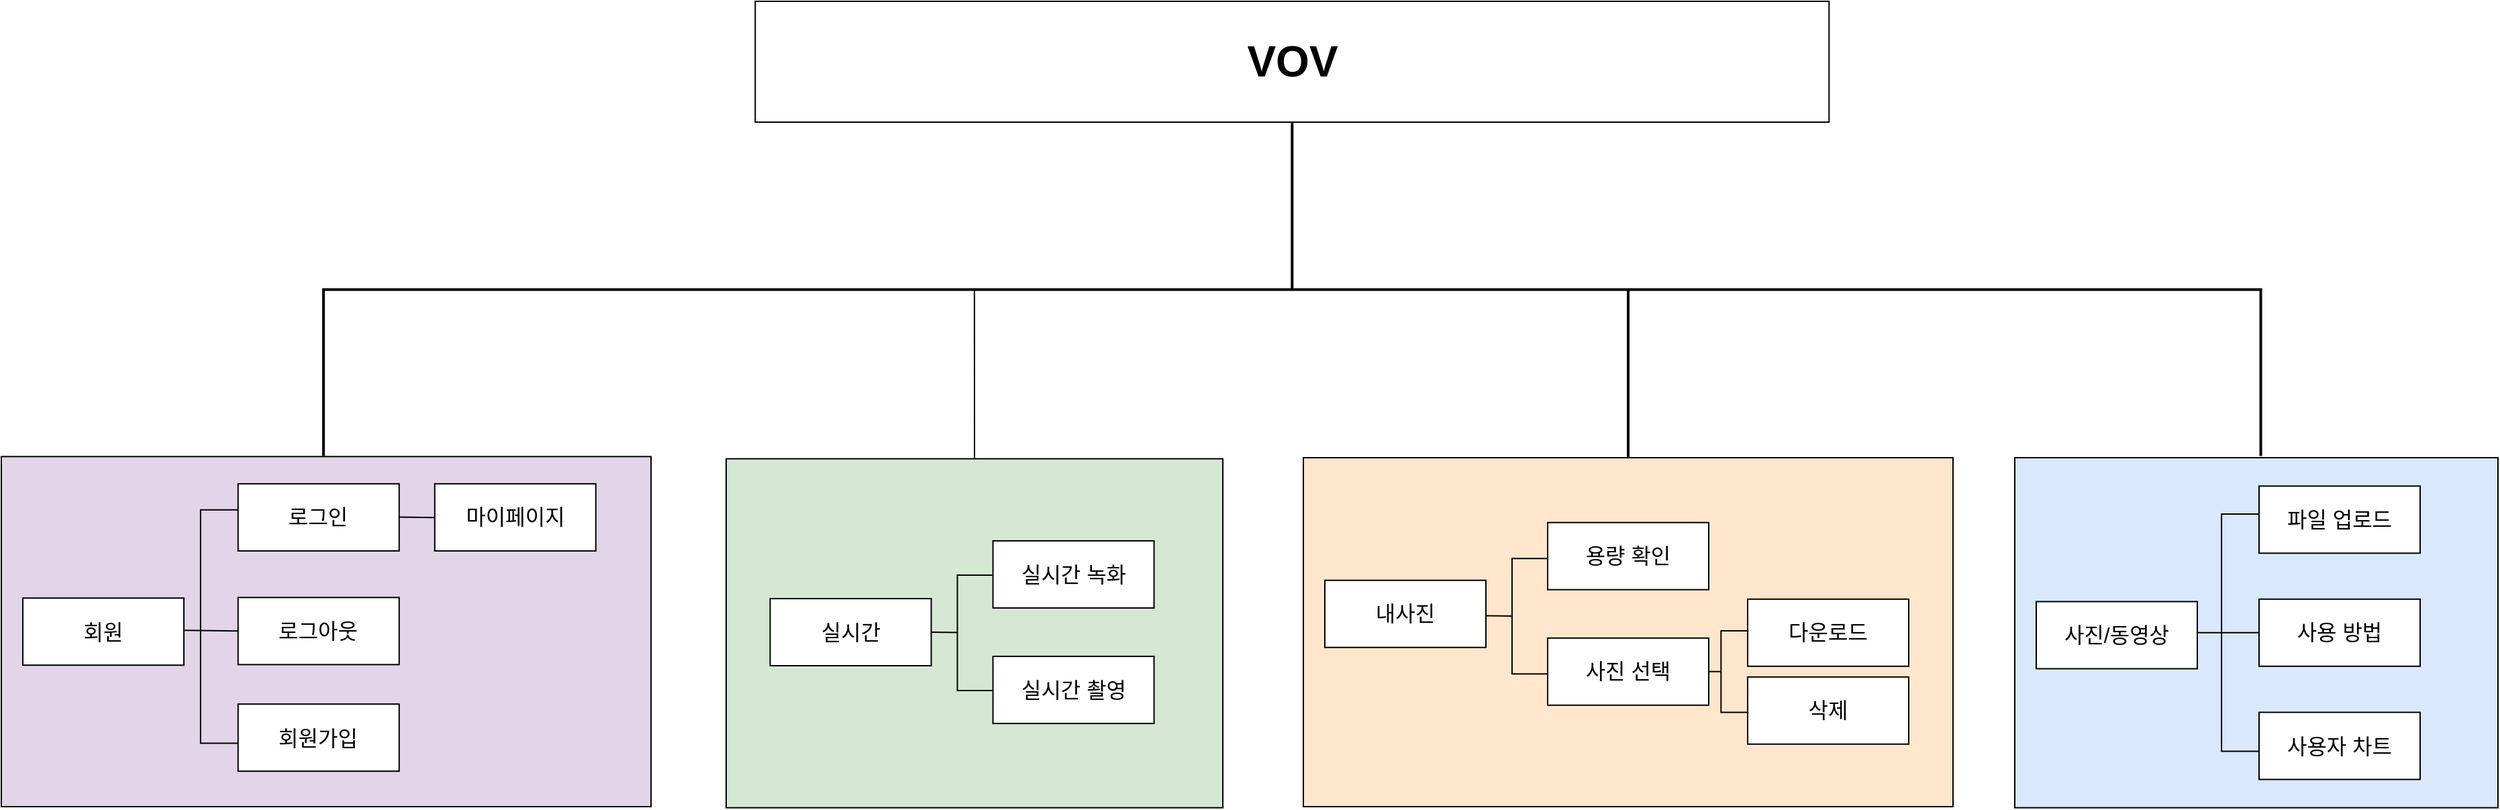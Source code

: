 <mxfile version="22.0.0" type="device">
  <diagram name="페이지-1" id="YRNyIVvCUeyMPUKTyFyI">
    <mxGraphModel dx="3956" dy="1638" grid="1" gridSize="10" guides="1" tooltips="1" connect="1" arrows="1" fold="1" page="0" pageScale="1" pageWidth="1920" pageHeight="1200" math="0" shadow="0">
      <root>
        <mxCell id="0" />
        <mxCell id="1" parent="0" />
        <mxCell id="F25ikyMoNJR5-Sj1w8ZM-1" value="VOV" style="rounded=0;whiteSpace=wrap;html=1;fontSize=32;fontStyle=1" parent="1" vertex="1">
          <mxGeometry x="-98.35" y="370" width="800" height="90" as="geometry" />
        </mxCell>
        <mxCell id="F25ikyMoNJR5-Sj1w8ZM-48" value="" style="rounded=0;whiteSpace=wrap;html=1;fontSize=16;fillColor=#d5e8d4;strokeColor=#000000;" parent="1" vertex="1">
          <mxGeometry x="-120.0" y="710.82" width="370" height="260" as="geometry" />
        </mxCell>
        <mxCell id="F25ikyMoNJR5-Sj1w8ZM-3" value="실시간" style="rounded=0;whiteSpace=wrap;html=1;fontSize=16;" parent="1" vertex="1">
          <mxGeometry x="-87.24" y="815" width="120" height="50" as="geometry" />
        </mxCell>
        <mxCell id="F25ikyMoNJR5-Sj1w8ZM-10" value="실시간 녹화" style="rounded=0;whiteSpace=wrap;html=1;fontSize=16;" parent="1" vertex="1">
          <mxGeometry x="78.76" y="771.97" width="120" height="50" as="geometry" />
        </mxCell>
        <mxCell id="F25ikyMoNJR5-Sj1w8ZM-11" value="실시간 촬영" style="rounded=0;whiteSpace=wrap;html=1;fontSize=16;" parent="1" vertex="1">
          <mxGeometry x="78.76" y="858.04" width="120" height="50" as="geometry" />
        </mxCell>
        <mxCell id="F25ikyMoNJR5-Sj1w8ZM-61" value="" style="edgeStyle=none;curved=1;rounded=0;orthogonalLoop=1;jettySize=auto;html=1;fontSize=12;startSize=8;endSize=8;entryX=1;entryY=0.5;entryDx=0;entryDy=0;endArrow=none;endFill=0;" parent="1" source="F25ikyMoNJR5-Sj1w8ZM-60" target="F25ikyMoNJR5-Sj1w8ZM-3" edge="1">
          <mxGeometry relative="1" as="geometry" />
        </mxCell>
        <mxCell id="F25ikyMoNJR5-Sj1w8ZM-60" value="" style="shape=partialRectangle;whiteSpace=wrap;html=1;bottom=1;right=1;left=1;top=0;fillColor=none;routingCenterX=-0.5;fontSize=16;rotation=90;" parent="1" vertex="1">
          <mxGeometry x="22.0" y="827.71" width="86" height="25.53" as="geometry" />
        </mxCell>
        <mxCell id="F25ikyMoNJR5-Sj1w8ZM-52" value="" style="rounded=0;whiteSpace=wrap;html=1;fontSize=16;fillColor=#ffe6cc;strokeColor=#000000;" parent="1" vertex="1">
          <mxGeometry x="310" y="710" width="484" height="260" as="geometry" />
        </mxCell>
        <mxCell id="F25ikyMoNJR5-Sj1w8ZM-4" value="내사진" style="rounded=0;whiteSpace=wrap;html=1;fontSize=16;" parent="1" vertex="1">
          <mxGeometry x="326" y="801.37" width="120" height="50" as="geometry" />
        </mxCell>
        <mxCell id="F25ikyMoNJR5-Sj1w8ZM-15" value="용량 확인" style="rounded=0;whiteSpace=wrap;html=1;fontSize=16;" parent="1" vertex="1">
          <mxGeometry x="492" y="758.34" width="120" height="50" as="geometry" />
        </mxCell>
        <mxCell id="F25ikyMoNJR5-Sj1w8ZM-16" value="다운로드" style="rounded=0;whiteSpace=wrap;html=1;fontSize=16;" parent="1" vertex="1">
          <mxGeometry x="641" y="815.41" width="120" height="50" as="geometry" />
        </mxCell>
        <mxCell id="F25ikyMoNJR5-Sj1w8ZM-17" value="삭제" style="rounded=0;whiteSpace=wrap;html=1;fontSize=16;" parent="1" vertex="1">
          <mxGeometry x="641" y="873.41" width="120" height="50" as="geometry" />
        </mxCell>
        <mxCell id="F25ikyMoNJR5-Sj1w8ZM-20" value="사진 선택" style="rounded=0;whiteSpace=wrap;html=1;fontSize=16;" parent="1" vertex="1">
          <mxGeometry x="492" y="844.41" width="120" height="50" as="geometry" />
        </mxCell>
        <mxCell id="F25ikyMoNJR5-Sj1w8ZM-21" style="edgeStyle=none;curved=1;rounded=0;orthogonalLoop=1;jettySize=auto;html=1;exitX=0.5;exitY=1;exitDx=0;exitDy=0;fontSize=12;startSize=8;endSize=8;" parent="1" source="F25ikyMoNJR5-Sj1w8ZM-16" target="F25ikyMoNJR5-Sj1w8ZM-16" edge="1">
          <mxGeometry relative="1" as="geometry" />
        </mxCell>
        <mxCell id="F25ikyMoNJR5-Sj1w8ZM-63" value="" style="edgeStyle=none;curved=1;rounded=0;orthogonalLoop=1;jettySize=auto;html=1;fontSize=12;startSize=8;endSize=8;entryX=1;entryY=0.5;entryDx=0;entryDy=0;endArrow=none;endFill=0;" parent="1" source="F25ikyMoNJR5-Sj1w8ZM-64" edge="1">
          <mxGeometry relative="1" as="geometry">
            <mxPoint x="446" y="827.7" as="targetPoint" />
          </mxGeometry>
        </mxCell>
        <mxCell id="F25ikyMoNJR5-Sj1w8ZM-64" value="" style="shape=partialRectangle;whiteSpace=wrap;html=1;bottom=1;right=1;left=1;top=0;fillColor=none;routingCenterX=-0.5;fontSize=16;rotation=90;" parent="1" vertex="1">
          <mxGeometry x="435.24" y="815.41" width="86" height="25.53" as="geometry" />
        </mxCell>
        <mxCell id="F25ikyMoNJR5-Sj1w8ZM-65" value="" style="edgeStyle=none;curved=1;rounded=0;orthogonalLoop=1;jettySize=auto;html=1;fontSize=12;startSize=8;endSize=8;endArrow=none;endFill=0;entryX=1;entryY=0.5;entryDx=0;entryDy=0;" parent="1" source="F25ikyMoNJR5-Sj1w8ZM-66" target="F25ikyMoNJR5-Sj1w8ZM-20" edge="1">
          <mxGeometry relative="1" as="geometry">
            <mxPoint x="614" y="869.34" as="targetPoint" />
          </mxGeometry>
        </mxCell>
        <mxCell id="F25ikyMoNJR5-Sj1w8ZM-66" value="" style="shape=partialRectangle;whiteSpace=wrap;html=1;bottom=1;right=1;left=1;top=0;fillColor=none;routingCenterX=-0.5;fontSize=16;rotation=90;" parent="1" vertex="1">
          <mxGeometry x="600.79" y="859.42" width="60.76" height="20" as="geometry" />
        </mxCell>
        <mxCell id="F25ikyMoNJR5-Sj1w8ZM-53" value="" style="rounded=0;whiteSpace=wrap;html=1;fontSize=16;fillColor=#e1d5e7;strokeColor=#000000;" parent="1" vertex="1">
          <mxGeometry x="-660" y="709.18" width="484" height="260.82" as="geometry" />
        </mxCell>
        <mxCell id="F25ikyMoNJR5-Sj1w8ZM-24" value="로그인" style="rounded=0;whiteSpace=wrap;html=1;fontSize=16;" parent="1" vertex="1">
          <mxGeometry x="-483.62" y="729.45" width="120" height="50" as="geometry" />
        </mxCell>
        <mxCell id="F25ikyMoNJR5-Sj1w8ZM-25" value="회원가입" style="rounded=0;whiteSpace=wrap;html=1;fontSize=16;" parent="1" vertex="1">
          <mxGeometry x="-483.62" y="893.59" width="120" height="50" as="geometry" />
        </mxCell>
        <mxCell id="F25ikyMoNJR5-Sj1w8ZM-26" value="로그아웃" style="rounded=0;whiteSpace=wrap;html=1;fontSize=16;" parent="1" vertex="1">
          <mxGeometry x="-483.62" y="814.18" width="120" height="50" as="geometry" />
        </mxCell>
        <mxCell id="F25ikyMoNJR5-Sj1w8ZM-27" value="마이페이지" style="rounded=0;whiteSpace=wrap;html=1;fontSize=16;" parent="1" vertex="1">
          <mxGeometry x="-337.12" y="729.45" width="120" height="50" as="geometry" />
        </mxCell>
        <mxCell id="F25ikyMoNJR5-Sj1w8ZM-30" value="회원" style="rounded=0;whiteSpace=wrap;html=1;fontSize=16;" parent="1" vertex="1">
          <mxGeometry x="-644" y="814.59" width="120" height="50" as="geometry" />
        </mxCell>
        <mxCell id="F25ikyMoNJR5-Sj1w8ZM-70" value="" style="shape=partialRectangle;whiteSpace=wrap;html=1;bottom=1;right=1;left=1;top=0;fillColor=none;routingCenterX=-0.5;fontSize=16;rotation=90;" parent="1" vertex="1">
          <mxGeometry x="-584.82" y="822.15" width="173.88" height="27.39" as="geometry" />
        </mxCell>
        <mxCell id="F25ikyMoNJR5-Sj1w8ZM-71" style="edgeStyle=none;curved=1;rounded=0;orthogonalLoop=1;jettySize=auto;html=1;exitX=0;exitY=0.5;exitDx=0;exitDy=0;fontSize=12;startSize=8;endSize=8;endArrow=none;endFill=0;entryX=1.002;entryY=0.481;entryDx=0;entryDy=0;entryPerimeter=0;" parent="1" source="F25ikyMoNJR5-Sj1w8ZM-26" target="F25ikyMoNJR5-Sj1w8ZM-30" edge="1">
          <mxGeometry relative="1" as="geometry">
            <mxPoint x="-475.5" y="838.87" as="sourcePoint" />
            <mxPoint x="-516" y="838.59" as="targetPoint" />
          </mxGeometry>
        </mxCell>
        <mxCell id="F25ikyMoNJR5-Sj1w8ZM-73" style="edgeStyle=none;curved=1;rounded=0;orthogonalLoop=1;jettySize=auto;html=1;exitX=0;exitY=0.5;exitDx=0;exitDy=0;entryX=1;entryY=0.5;entryDx=0;entryDy=0;fontSize=12;startSize=8;endSize=8;endArrow=none;endFill=0;" parent="1" edge="1">
          <mxGeometry relative="1" as="geometry">
            <mxPoint x="-337.12" y="754.63" as="sourcePoint" />
            <mxPoint x="-363.62" y="754.26" as="targetPoint" />
          </mxGeometry>
        </mxCell>
        <mxCell id="Y1PrjRn-tZzuWwpDHd9z-7" value="" style="strokeWidth=2;html=1;shape=mxgraph.flowchart.annotation_2;align=left;labelPosition=right;pointerEvents=1;rotation=90;" vertex="1" parent="1">
          <mxGeometry x="177.58" y="-136.95" width="248.13" height="1443.28" as="geometry" />
        </mxCell>
        <mxCell id="Y1PrjRn-tZzuWwpDHd9z-9" style="edgeStyle=orthogonalEdgeStyle;rounded=0;orthogonalLoop=1;jettySize=auto;html=1;exitX=0.5;exitY=0;exitDx=0;exitDy=0;endArrow=none;endFill=0;strokeWidth=2;entryX=0.502;entryY=0.346;entryDx=0;entryDy=0;entryPerimeter=0;" edge="1" parent="1" source="F25ikyMoNJR5-Sj1w8ZM-52">
          <mxGeometry relative="1" as="geometry">
            <mxPoint x="552.51" y="709.18" as="sourcePoint" />
            <mxPoint x="551.445" y="584.366" as="targetPoint" />
            <Array as="points">
              <mxPoint x="552" y="649" />
              <mxPoint x="552" y="649" />
              <mxPoint x="552" y="585" />
              <mxPoint x="551" y="585" />
            </Array>
          </mxGeometry>
        </mxCell>
        <mxCell id="F25ikyMoNJR5-Sj1w8ZM-47" value="" style="rounded=0;whiteSpace=wrap;html=1;fontSize=16;fillColor=#dae8fc;strokeColor=#000000;" parent="1" vertex="1">
          <mxGeometry x="840" y="710" width="360" height="260.82" as="geometry" />
        </mxCell>
        <mxCell id="F25ikyMoNJR5-Sj1w8ZM-2" value="사진/동영상" style="rounded=0;whiteSpace=wrap;html=1;fontSize=16;" parent="1" vertex="1">
          <mxGeometry x="856" y="817.23" width="120" height="50" as="geometry" />
        </mxCell>
        <mxCell id="F25ikyMoNJR5-Sj1w8ZM-7" value="파일 업로드" style="rounded=0;whiteSpace=wrap;html=1;fontSize=16;" parent="1" vertex="1">
          <mxGeometry x="1022" y="731.16" width="120" height="50" as="geometry" />
        </mxCell>
        <mxCell id="F25ikyMoNJR5-Sj1w8ZM-54" value="" style="shape=partialRectangle;whiteSpace=wrap;html=1;bottom=1;right=1;left=1;top=0;fillColor=none;routingCenterX=-0.5;fontSize=16;rotation=90;" parent="1" vertex="1">
          <mxGeometry x="919.35" y="826.71" width="176.78" height="27.39" as="geometry" />
        </mxCell>
        <mxCell id="F25ikyMoNJR5-Sj1w8ZM-18" value="사용자 차트" style="rounded=0;whiteSpace=wrap;html=1;fontSize=16;" parent="1" vertex="1">
          <mxGeometry x="1022" y="899.73" width="120" height="50" as="geometry" />
        </mxCell>
        <mxCell id="F25ikyMoNJR5-Sj1w8ZM-56" style="edgeStyle=none;curved=1;rounded=0;orthogonalLoop=1;jettySize=auto;html=1;exitX=0;exitY=0.5;exitDx=0;exitDy=0;entryX=0.5;entryY=1;entryDx=0;entryDy=0;fontSize=12;startSize=8;endSize=8;endArrow=none;endFill=0;" parent="1" source="F25ikyMoNJR5-Sj1w8ZM-19" target="F25ikyMoNJR5-Sj1w8ZM-54" edge="1">
          <mxGeometry relative="1" as="geometry" />
        </mxCell>
        <mxCell id="F25ikyMoNJR5-Sj1w8ZM-19" value="사용 방법" style="rounded=0;whiteSpace=wrap;html=1;fontSize=16;" parent="1" vertex="1">
          <mxGeometry x="1022" y="815.41" width="120" height="50" as="geometry" />
        </mxCell>
        <mxCell id="F25ikyMoNJR5-Sj1w8ZM-55" style="edgeStyle=none;curved=1;rounded=0;orthogonalLoop=1;jettySize=auto;html=1;entryX=1.004;entryY=0.463;entryDx=0;entryDy=0;fontSize=12;startSize=8;endSize=8;endArrow=none;endFill=0;exitX=0.5;exitY=1;exitDx=0;exitDy=0;entryPerimeter=0;" parent="1" source="F25ikyMoNJR5-Sj1w8ZM-54" target="F25ikyMoNJR5-Sj1w8ZM-2" edge="1">
          <mxGeometry relative="1" as="geometry">
            <mxPoint x="994" y="842.73" as="sourcePoint" />
          </mxGeometry>
        </mxCell>
        <mxCell id="Y1PrjRn-tZzuWwpDHd9z-10" style="edgeStyle=orthogonalEdgeStyle;rounded=0;orthogonalLoop=1;jettySize=auto;html=1;entryX=0.5;entryY=0.664;entryDx=0;entryDy=0;entryPerimeter=0;endArrow=none;endFill=0;" edge="1" parent="1" source="F25ikyMoNJR5-Sj1w8ZM-48" target="Y1PrjRn-tZzuWwpDHd9z-7">
          <mxGeometry relative="1" as="geometry" />
        </mxCell>
      </root>
    </mxGraphModel>
  </diagram>
</mxfile>
